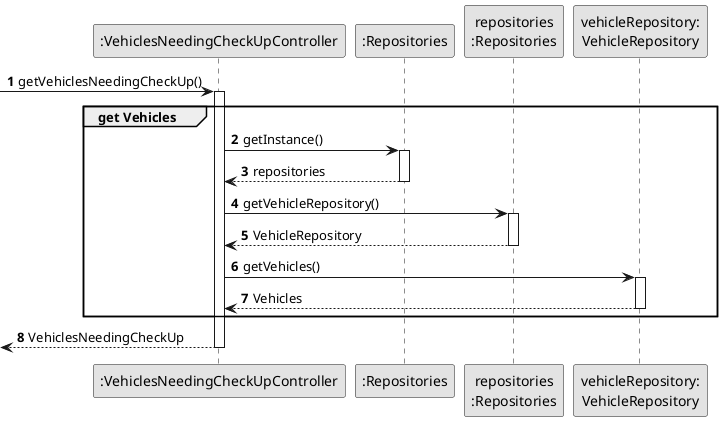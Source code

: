 @startuml
skinparam monochrome true
skinparam packageStyle rectangle
skinparam shadowing false

autonumber

participant ":VehiclesNeedingCheckUpController" as CTRL
participant ":Repositories" as RepositorySingleton
participant "repositories\n:Repositories" as PLAT
participant "vehicleRepository:\nVehicleRepository" as VehicleRepository

-> CTRL : getVehiclesNeedingCheckUp()
activate CTRL
    group get Vehicles
        CTRL -> RepositorySingleton : getInstance()
        activate RepositorySingleton

            RepositorySingleton --> CTRL: repositories
        deactivate RepositorySingleton

        CTRL -> PLAT : getVehicleRepository()
        activate PLAT

            PLAT --> CTRL: VehicleRepository
        deactivate PLAT

        CTRL -> VehicleRepository : getVehicles()
        activate VehicleRepository

            VehicleRepository --> CTRL : Vehicles
        deactivate VehicleRepository
    end
    <-- CTRL : VehiclesNeedingCheckUp
deactivate CTRL

@enduml